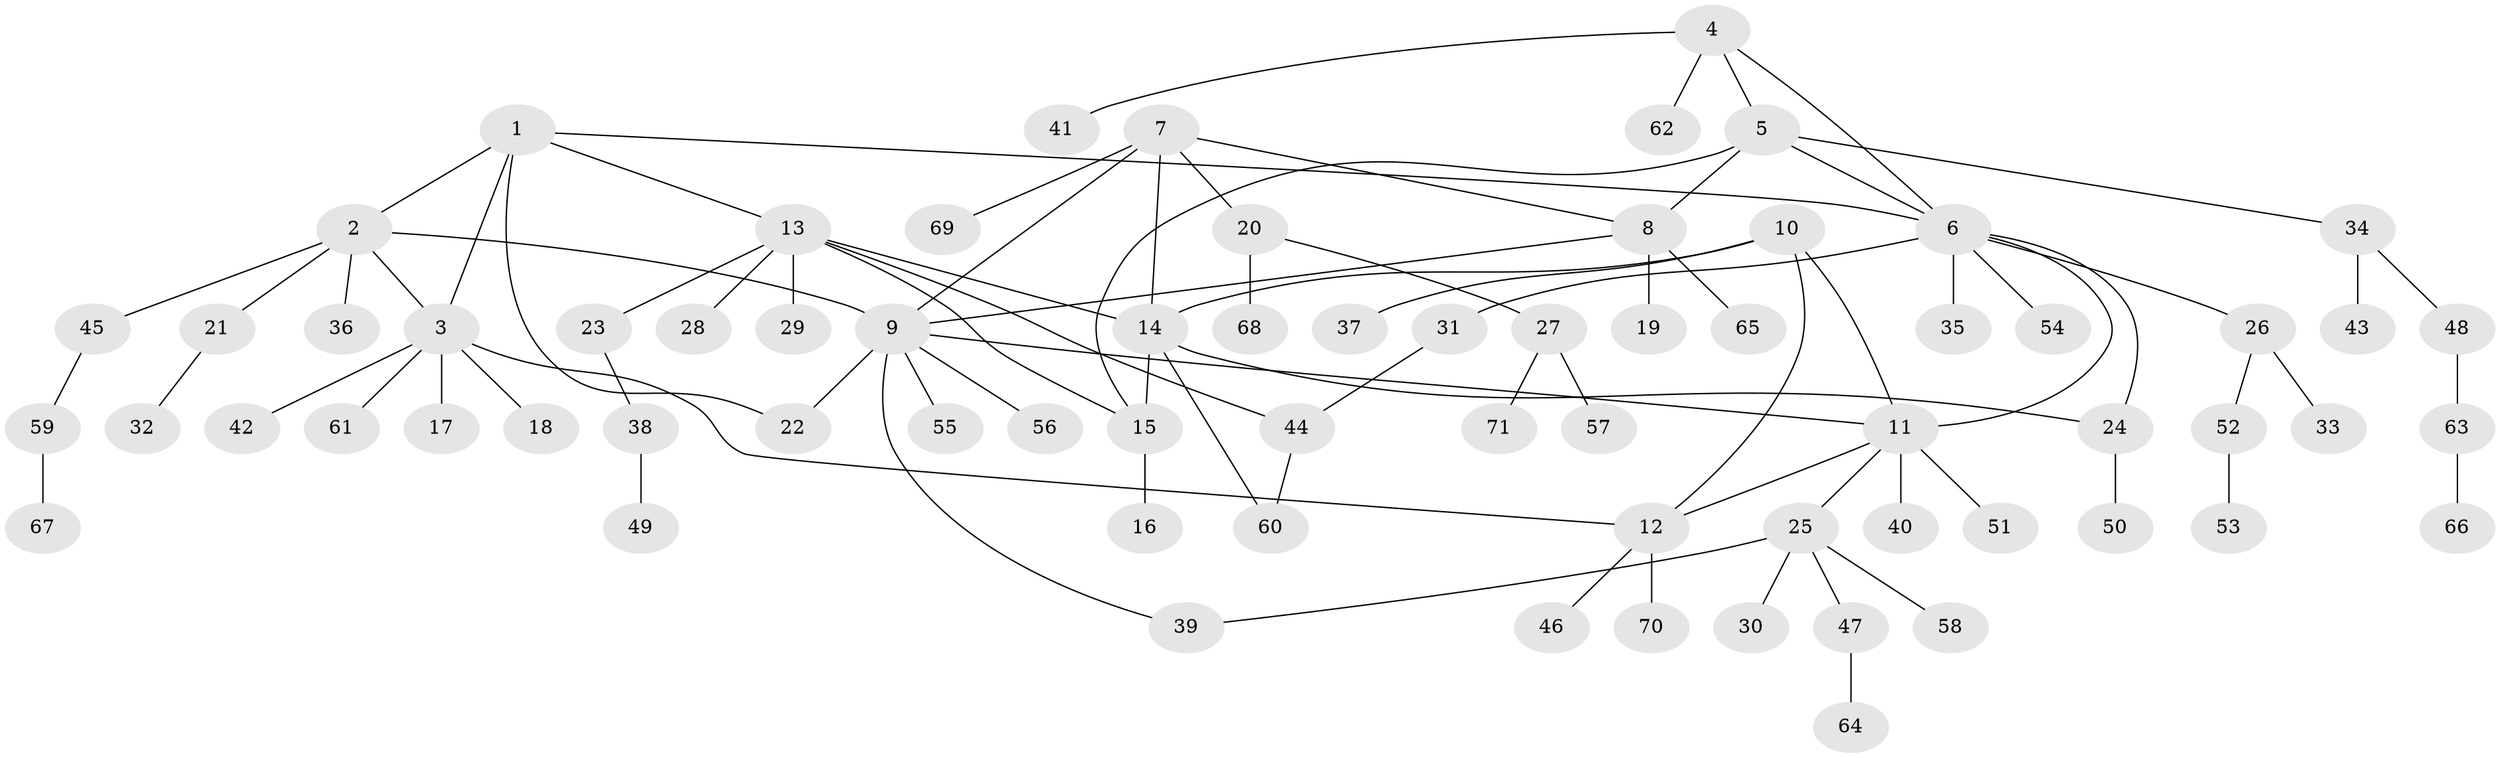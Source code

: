 // Generated by graph-tools (version 1.1) at 2025/15/03/09/25 04:15:43]
// undirected, 71 vertices, 86 edges
graph export_dot {
graph [start="1"]
  node [color=gray90,style=filled];
  1;
  2;
  3;
  4;
  5;
  6;
  7;
  8;
  9;
  10;
  11;
  12;
  13;
  14;
  15;
  16;
  17;
  18;
  19;
  20;
  21;
  22;
  23;
  24;
  25;
  26;
  27;
  28;
  29;
  30;
  31;
  32;
  33;
  34;
  35;
  36;
  37;
  38;
  39;
  40;
  41;
  42;
  43;
  44;
  45;
  46;
  47;
  48;
  49;
  50;
  51;
  52;
  53;
  54;
  55;
  56;
  57;
  58;
  59;
  60;
  61;
  62;
  63;
  64;
  65;
  66;
  67;
  68;
  69;
  70;
  71;
  1 -- 2;
  1 -- 3;
  1 -- 6;
  1 -- 13;
  1 -- 22;
  2 -- 3;
  2 -- 9;
  2 -- 21;
  2 -- 36;
  2 -- 45;
  3 -- 12;
  3 -- 17;
  3 -- 18;
  3 -- 42;
  3 -- 61;
  4 -- 5;
  4 -- 6;
  4 -- 41;
  4 -- 62;
  5 -- 6;
  5 -- 8;
  5 -- 15;
  5 -- 34;
  6 -- 11;
  6 -- 24;
  6 -- 26;
  6 -- 31;
  6 -- 35;
  6 -- 54;
  7 -- 8;
  7 -- 9;
  7 -- 14;
  7 -- 20;
  7 -- 69;
  8 -- 9;
  8 -- 19;
  8 -- 65;
  9 -- 11;
  9 -- 22;
  9 -- 39;
  9 -- 55;
  9 -- 56;
  10 -- 11;
  10 -- 12;
  10 -- 14;
  10 -- 37;
  11 -- 12;
  11 -- 25;
  11 -- 40;
  11 -- 51;
  12 -- 46;
  12 -- 70;
  13 -- 14;
  13 -- 15;
  13 -- 23;
  13 -- 28;
  13 -- 29;
  13 -- 44;
  14 -- 15;
  14 -- 24;
  14 -- 60;
  15 -- 16;
  20 -- 27;
  20 -- 68;
  21 -- 32;
  23 -- 38;
  24 -- 50;
  25 -- 30;
  25 -- 39;
  25 -- 47;
  25 -- 58;
  26 -- 33;
  26 -- 52;
  27 -- 57;
  27 -- 71;
  31 -- 44;
  34 -- 43;
  34 -- 48;
  38 -- 49;
  44 -- 60;
  45 -- 59;
  47 -- 64;
  48 -- 63;
  52 -- 53;
  59 -- 67;
  63 -- 66;
}
